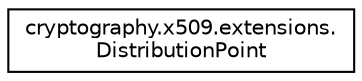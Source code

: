 digraph "Graphical Class Hierarchy"
{
 // LATEX_PDF_SIZE
  edge [fontname="Helvetica",fontsize="10",labelfontname="Helvetica",labelfontsize="10"];
  node [fontname="Helvetica",fontsize="10",shape=record];
  rankdir="LR";
  Node0 [label="cryptography.x509.extensions.\lDistributionPoint",height=0.2,width=0.4,color="black", fillcolor="white", style="filled",URL="$classcryptography_1_1x509_1_1extensions_1_1DistributionPoint.html",tooltip=" "];
}
